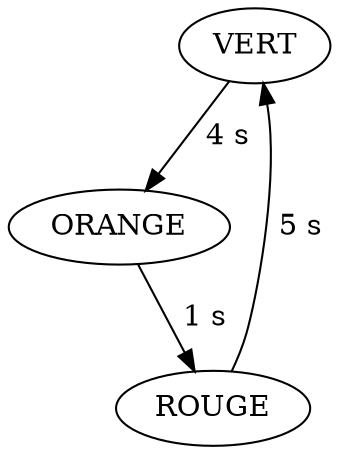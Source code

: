 digraph "Feu tricolore" {
    VERT   -> ORANGE [label=" 4 s "];
    ORANGE -> ROUGE  [label=" 1 s "];
    ROUGE  -> VERT   [label=" 5 s "];
}
